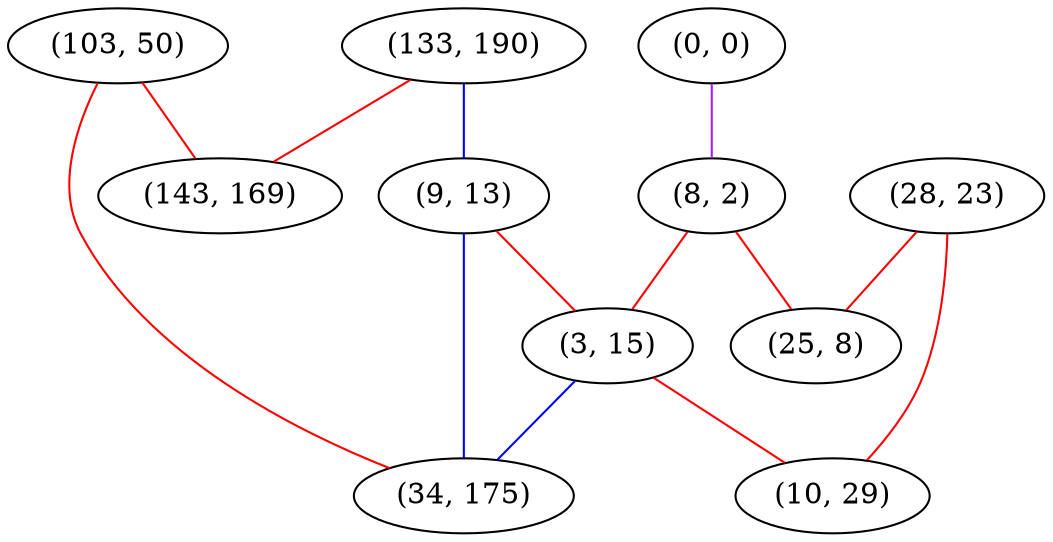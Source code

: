 graph "" {
"(133, 190)";
"(9, 13)";
"(0, 0)";
"(8, 2)";
"(3, 15)";
"(28, 23)";
"(103, 50)";
"(143, 169)";
"(34, 175)";
"(10, 29)";
"(25, 8)";
"(133, 190)" -- "(9, 13)"  [color=blue, key=0, weight=3];
"(133, 190)" -- "(143, 169)"  [color=red, key=0, weight=1];
"(9, 13)" -- "(34, 175)"  [color=blue, key=0, weight=3];
"(9, 13)" -- "(3, 15)"  [color=red, key=0, weight=1];
"(0, 0)" -- "(8, 2)"  [color=purple, key=0, weight=4];
"(8, 2)" -- "(3, 15)"  [color=red, key=0, weight=1];
"(8, 2)" -- "(25, 8)"  [color=red, key=0, weight=1];
"(3, 15)" -- "(34, 175)"  [color=blue, key=0, weight=3];
"(3, 15)" -- "(10, 29)"  [color=red, key=0, weight=1];
"(28, 23)" -- "(10, 29)"  [color=red, key=0, weight=1];
"(28, 23)" -- "(25, 8)"  [color=red, key=0, weight=1];
"(103, 50)" -- "(34, 175)"  [color=red, key=0, weight=1];
"(103, 50)" -- "(143, 169)"  [color=red, key=0, weight=1];
}
